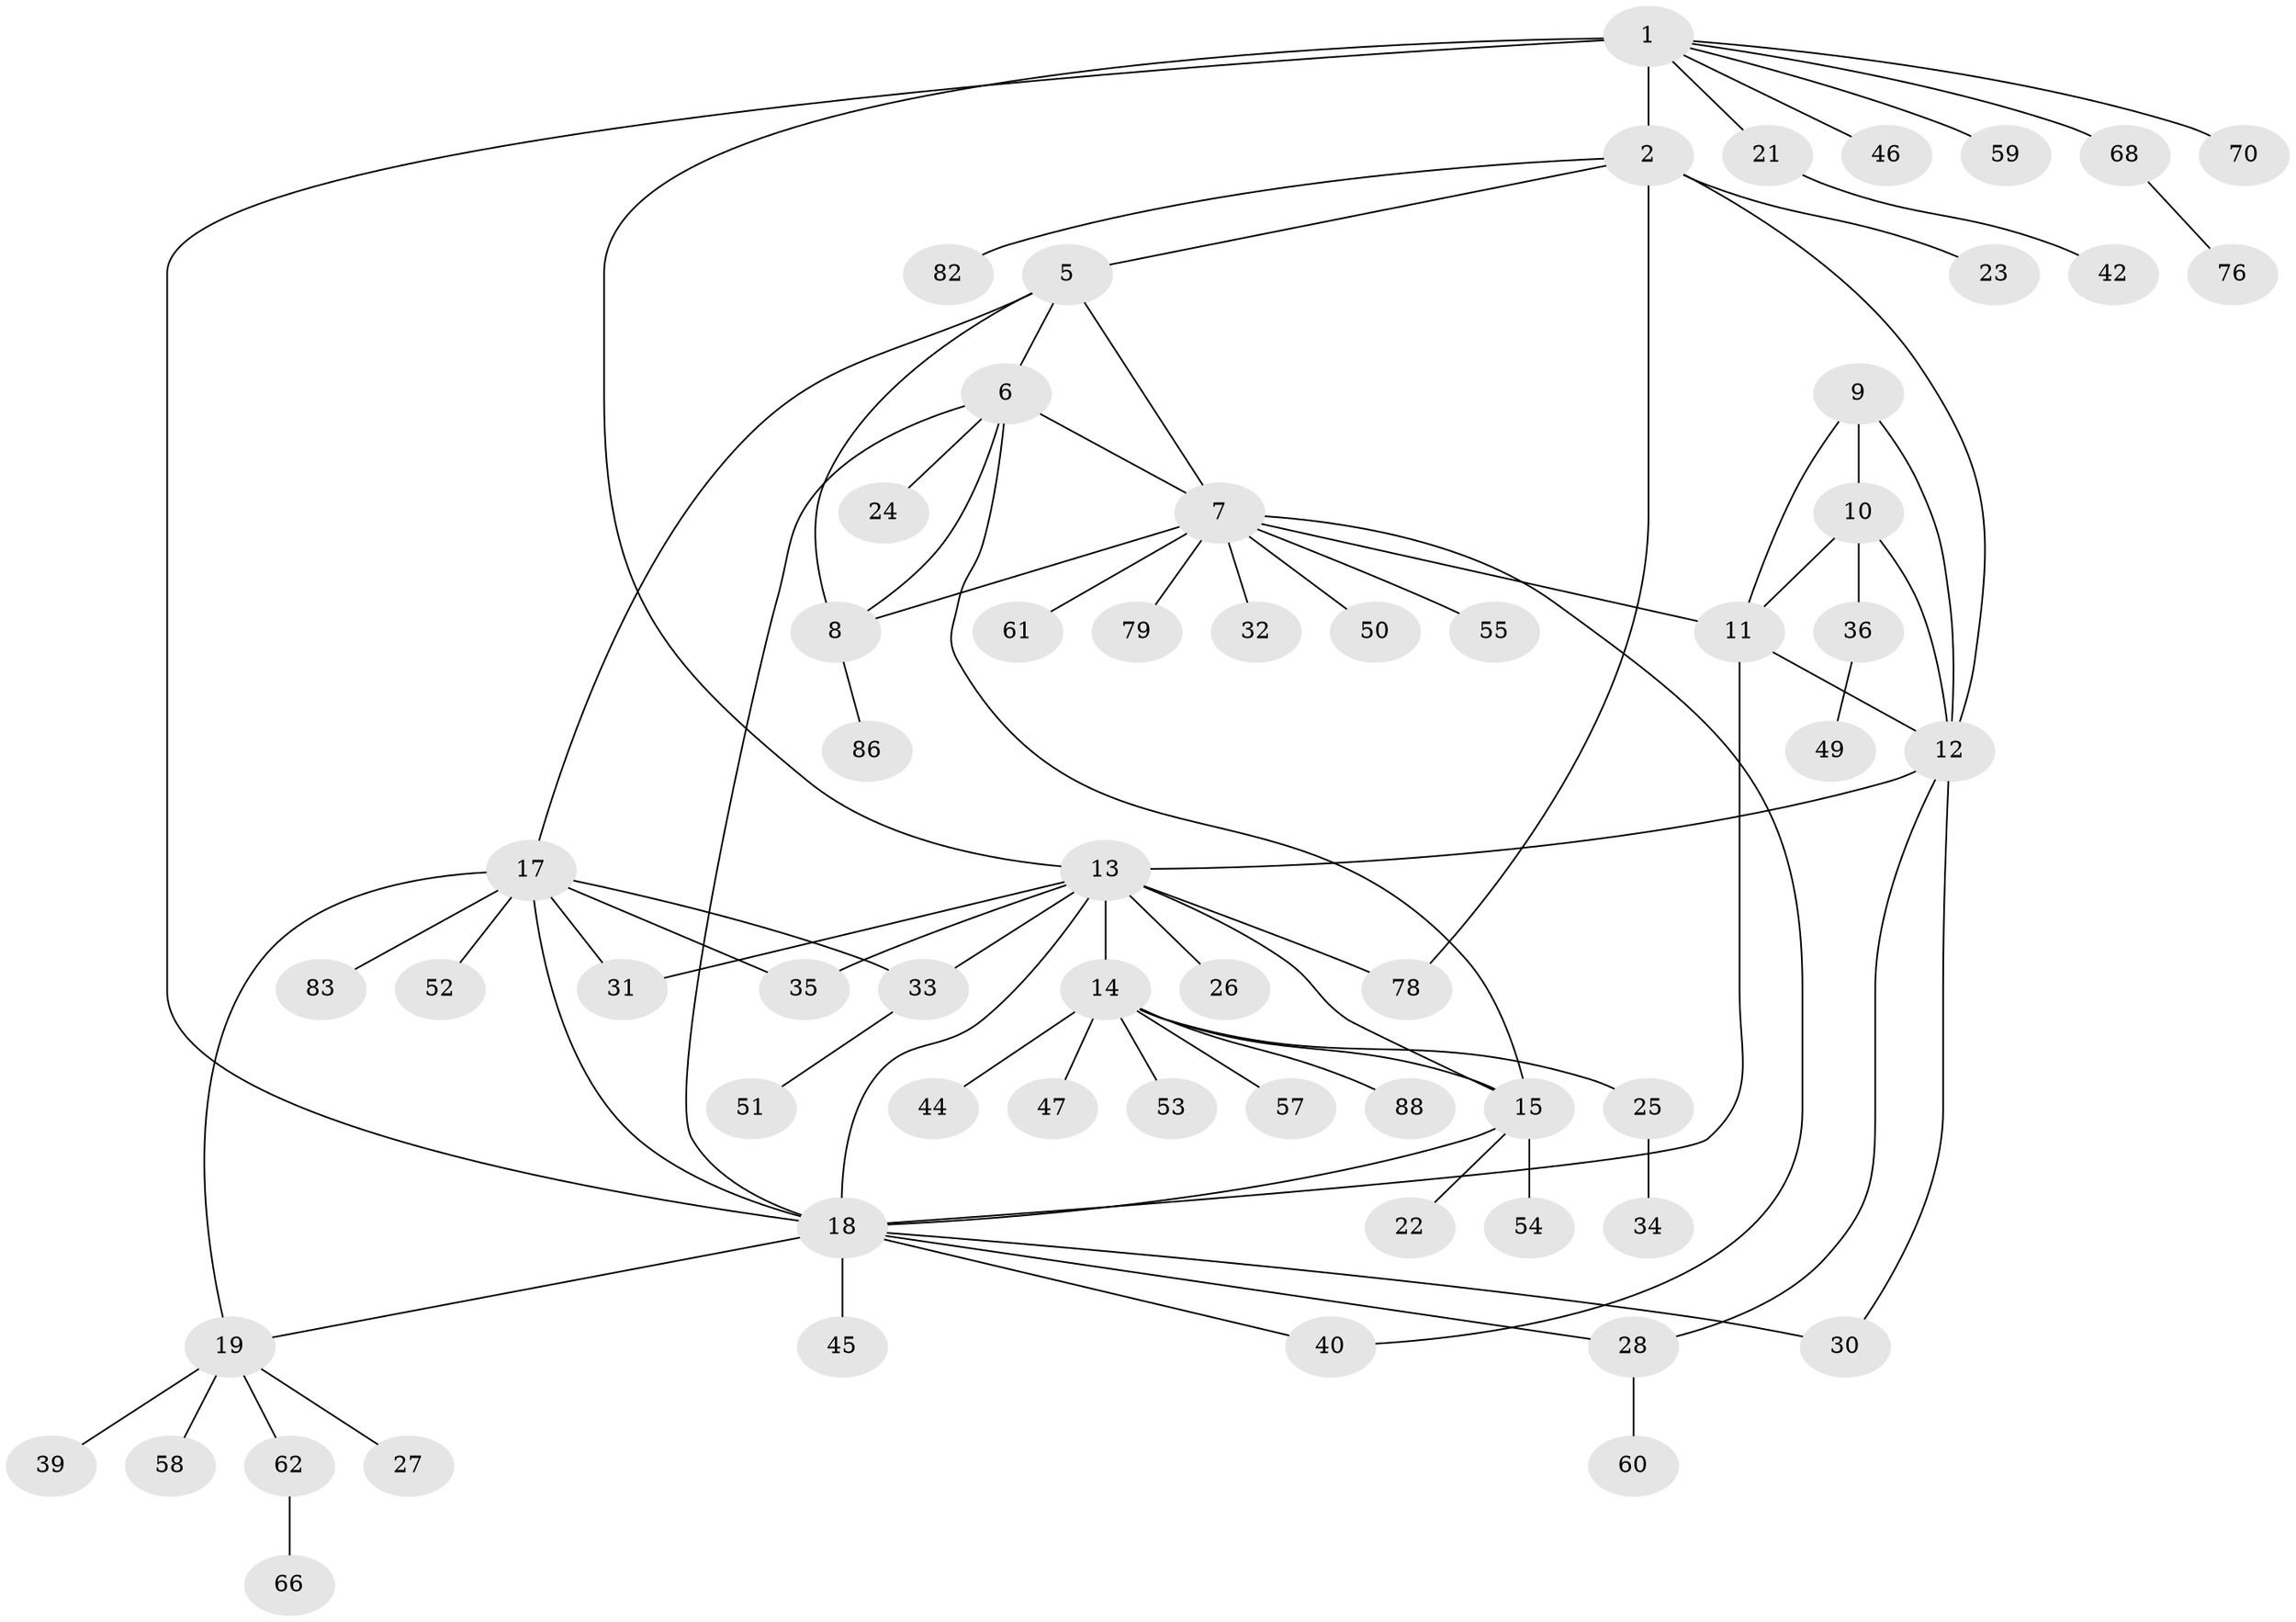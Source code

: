 // Generated by graph-tools (version 1.1) at 2025/24/03/03/25 07:24:15]
// undirected, 61 vertices, 83 edges
graph export_dot {
graph [start="1"]
  node [color=gray90,style=filled];
  1 [super="+3"];
  2 [super="+4"];
  5 [super="+65"];
  6 [super="+72"];
  7 [super="+84"];
  8 [super="+63"];
  9;
  10 [super="+64"];
  11 [super="+85"];
  12 [super="+80"];
  13 [super="+16"];
  14 [super="+89"];
  15 [super="+90"];
  17 [super="+20"];
  18 [super="+87"];
  19 [super="+29"];
  21 [super="+41"];
  22;
  23;
  24 [super="+67"];
  25;
  26 [super="+56"];
  27;
  28 [super="+81"];
  30 [super="+43"];
  31 [super="+37"];
  32;
  33 [super="+38"];
  34 [super="+48"];
  35;
  36;
  39 [super="+71"];
  40;
  42 [super="+77"];
  44 [super="+69"];
  45;
  46 [super="+74"];
  47;
  49;
  50;
  51;
  52;
  53;
  54;
  55;
  57;
  58;
  59;
  60;
  61;
  62 [super="+73"];
  66;
  68 [super="+75"];
  70;
  76;
  78;
  79;
  82;
  83;
  86;
  88;
  1 -- 2 [weight=4];
  1 -- 46;
  1 -- 59;
  1 -- 70;
  1 -- 18;
  1 -- 21;
  1 -- 68;
  1 -- 13;
  2 -- 23;
  2 -- 82;
  2 -- 5;
  2 -- 12;
  2 -- 78;
  5 -- 6;
  5 -- 7;
  5 -- 8;
  5 -- 17;
  6 -- 7;
  6 -- 8;
  6 -- 15;
  6 -- 24;
  6 -- 18;
  7 -- 8;
  7 -- 11;
  7 -- 32;
  7 -- 40;
  7 -- 50;
  7 -- 55;
  7 -- 61;
  7 -- 79;
  8 -- 86;
  9 -- 10;
  9 -- 11;
  9 -- 12;
  10 -- 11;
  10 -- 12;
  10 -- 36;
  11 -- 12;
  11 -- 18;
  12 -- 13;
  12 -- 28;
  12 -- 30;
  13 -- 14 [weight=2];
  13 -- 15 [weight=2];
  13 -- 35;
  13 -- 78;
  13 -- 31;
  13 -- 33;
  13 -- 26;
  13 -- 18;
  14 -- 15;
  14 -- 25;
  14 -- 44;
  14 -- 47;
  14 -- 53;
  14 -- 57;
  14 -- 88;
  15 -- 18;
  15 -- 22;
  15 -- 54;
  17 -- 18 [weight=2];
  17 -- 19 [weight=2];
  17 -- 35;
  17 -- 52;
  17 -- 83;
  17 -- 33;
  17 -- 31;
  18 -- 19;
  18 -- 30;
  18 -- 40;
  18 -- 45;
  18 -- 28;
  19 -- 27;
  19 -- 39;
  19 -- 58;
  19 -- 62;
  21 -- 42;
  25 -- 34;
  28 -- 60;
  33 -- 51;
  36 -- 49;
  62 -- 66;
  68 -- 76;
}
